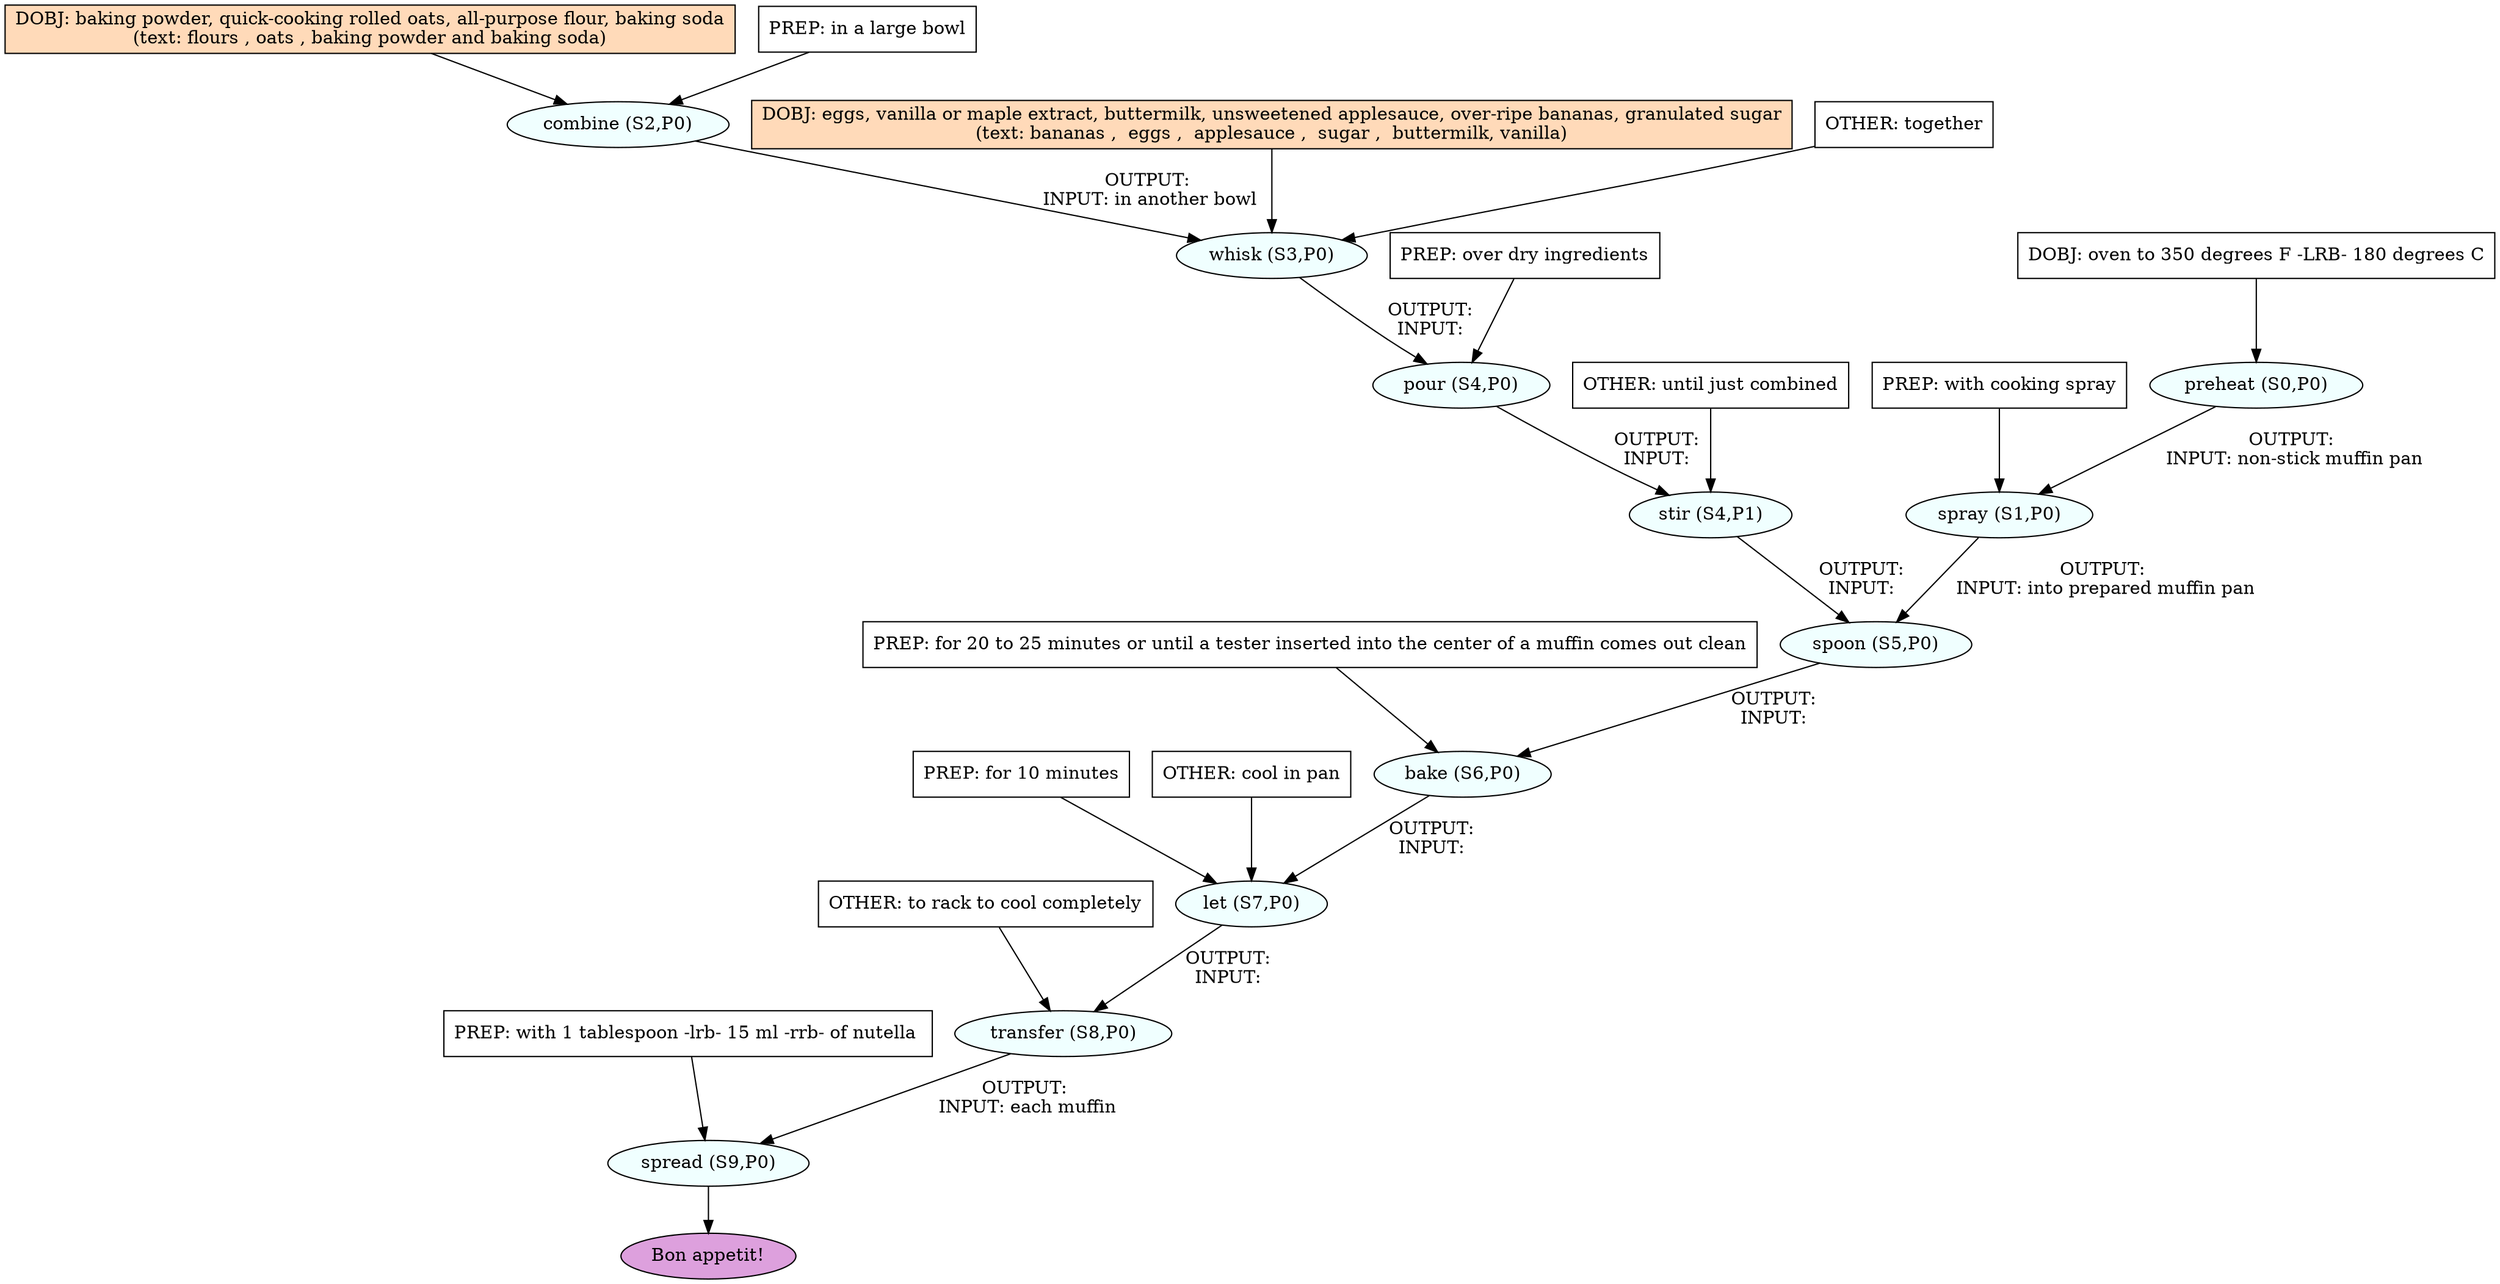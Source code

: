 digraph recipe {
E0[label="preheat (S0,P0)", shape=oval, style=filled, fillcolor=azure]
E1[label="spray (S1,P0)", shape=oval, style=filled, fillcolor=azure]
E2[label="combine (S2,P0)", shape=oval, style=filled, fillcolor=azure]
E3[label="whisk (S3,P0)", shape=oval, style=filled, fillcolor=azure]
E4[label="pour (S4,P0)", shape=oval, style=filled, fillcolor=azure]
E5[label="stir (S4,P1)", shape=oval, style=filled, fillcolor=azure]
E6[label="spoon (S5,P0)", shape=oval, style=filled, fillcolor=azure]
E7[label="bake (S6,P0)", shape=oval, style=filled, fillcolor=azure]
E8[label="let (S7,P0)", shape=oval, style=filled, fillcolor=azure]
E9[label="transfer (S8,P0)", shape=oval, style=filled, fillcolor=azure]
E10[label="spread (S9,P0)", shape=oval, style=filled, fillcolor=azure]
D0[label="DOBJ: oven to 350 degrees F -LRB- 180 degrees C", shape=box, style=filled, fillcolor=white]
D0 -> E0
D2[label="DOBJ: baking powder, quick-cooking rolled oats, all-purpose flour, baking soda
(text: flours , oats , baking powder and baking soda)", shape=box, style=filled, fillcolor=peachpuff]
D2 -> E2
P2_0[label="PREP: in a large bowl", shape=box, style=filled, fillcolor=white]
P2_0 -> E2
E0 -> E1 [label="OUTPUT: 
INPUT: non-stick muffin pan"]
P1_0_0[label="PREP: with cooking spray", shape=box, style=filled, fillcolor=white]
P1_0_0 -> E1
D3_ing[label="DOBJ: eggs, vanilla or maple extract, buttermilk, unsweetened applesauce, over-ripe bananas, granulated sugar
(text: bananas ,  eggs ,  applesauce ,  sugar ,  buttermilk, vanilla)", shape=box, style=filled, fillcolor=peachpuff]
D3_ing -> E3
E2 -> E3 [label="OUTPUT: 
INPUT: in another bowl"]
O3_0_0[label="OTHER: together", shape=box, style=filled, fillcolor=white]
O3_0_0 -> E3
E3 -> E4 [label="OUTPUT: 
INPUT: "]
P4_0_0[label="PREP: over dry ingredients", shape=box, style=filled, fillcolor=white]
P4_0_0 -> E4
E4 -> E5 [label="OUTPUT: 
INPUT: "]
O5_0_0[label="OTHER: until just combined", shape=box, style=filled, fillcolor=white]
O5_0_0 -> E5
E5 -> E6 [label="OUTPUT: 
INPUT: "]
E1 -> E6 [label="OUTPUT: 
INPUT: into prepared muffin pan"]
E6 -> E7 [label="OUTPUT: 
INPUT: "]
P7_0_0[label="PREP: for 20 to 25 minutes or until a tester inserted into the center of a muffin comes out clean", shape=box, style=filled, fillcolor=white]
P7_0_0 -> E7
E7 -> E8 [label="OUTPUT: 
INPUT: "]
P8_0_0[label="PREP: for 10 minutes", shape=box, style=filled, fillcolor=white]
P8_0_0 -> E8
O8_0_0[label="OTHER: cool in pan", shape=box, style=filled, fillcolor=white]
O8_0_0 -> E8
E8 -> E9 [label="OUTPUT: 
INPUT: "]
O9_0_0[label="OTHER: to rack to cool completely", shape=box, style=filled, fillcolor=white]
O9_0_0 -> E9
E9 -> E10 [label="OUTPUT: 
INPUT: each muffin"]
P10_0_0[label="PREP: with 1 tablespoon -lrb- 15 ml -rrb- of nutella ", shape=box, style=filled, fillcolor=white]
P10_0_0 -> E10
EOR[label="Bon appetit!", shape=oval, style=filled, fillcolor=plum]
E10 -> EOR
}
